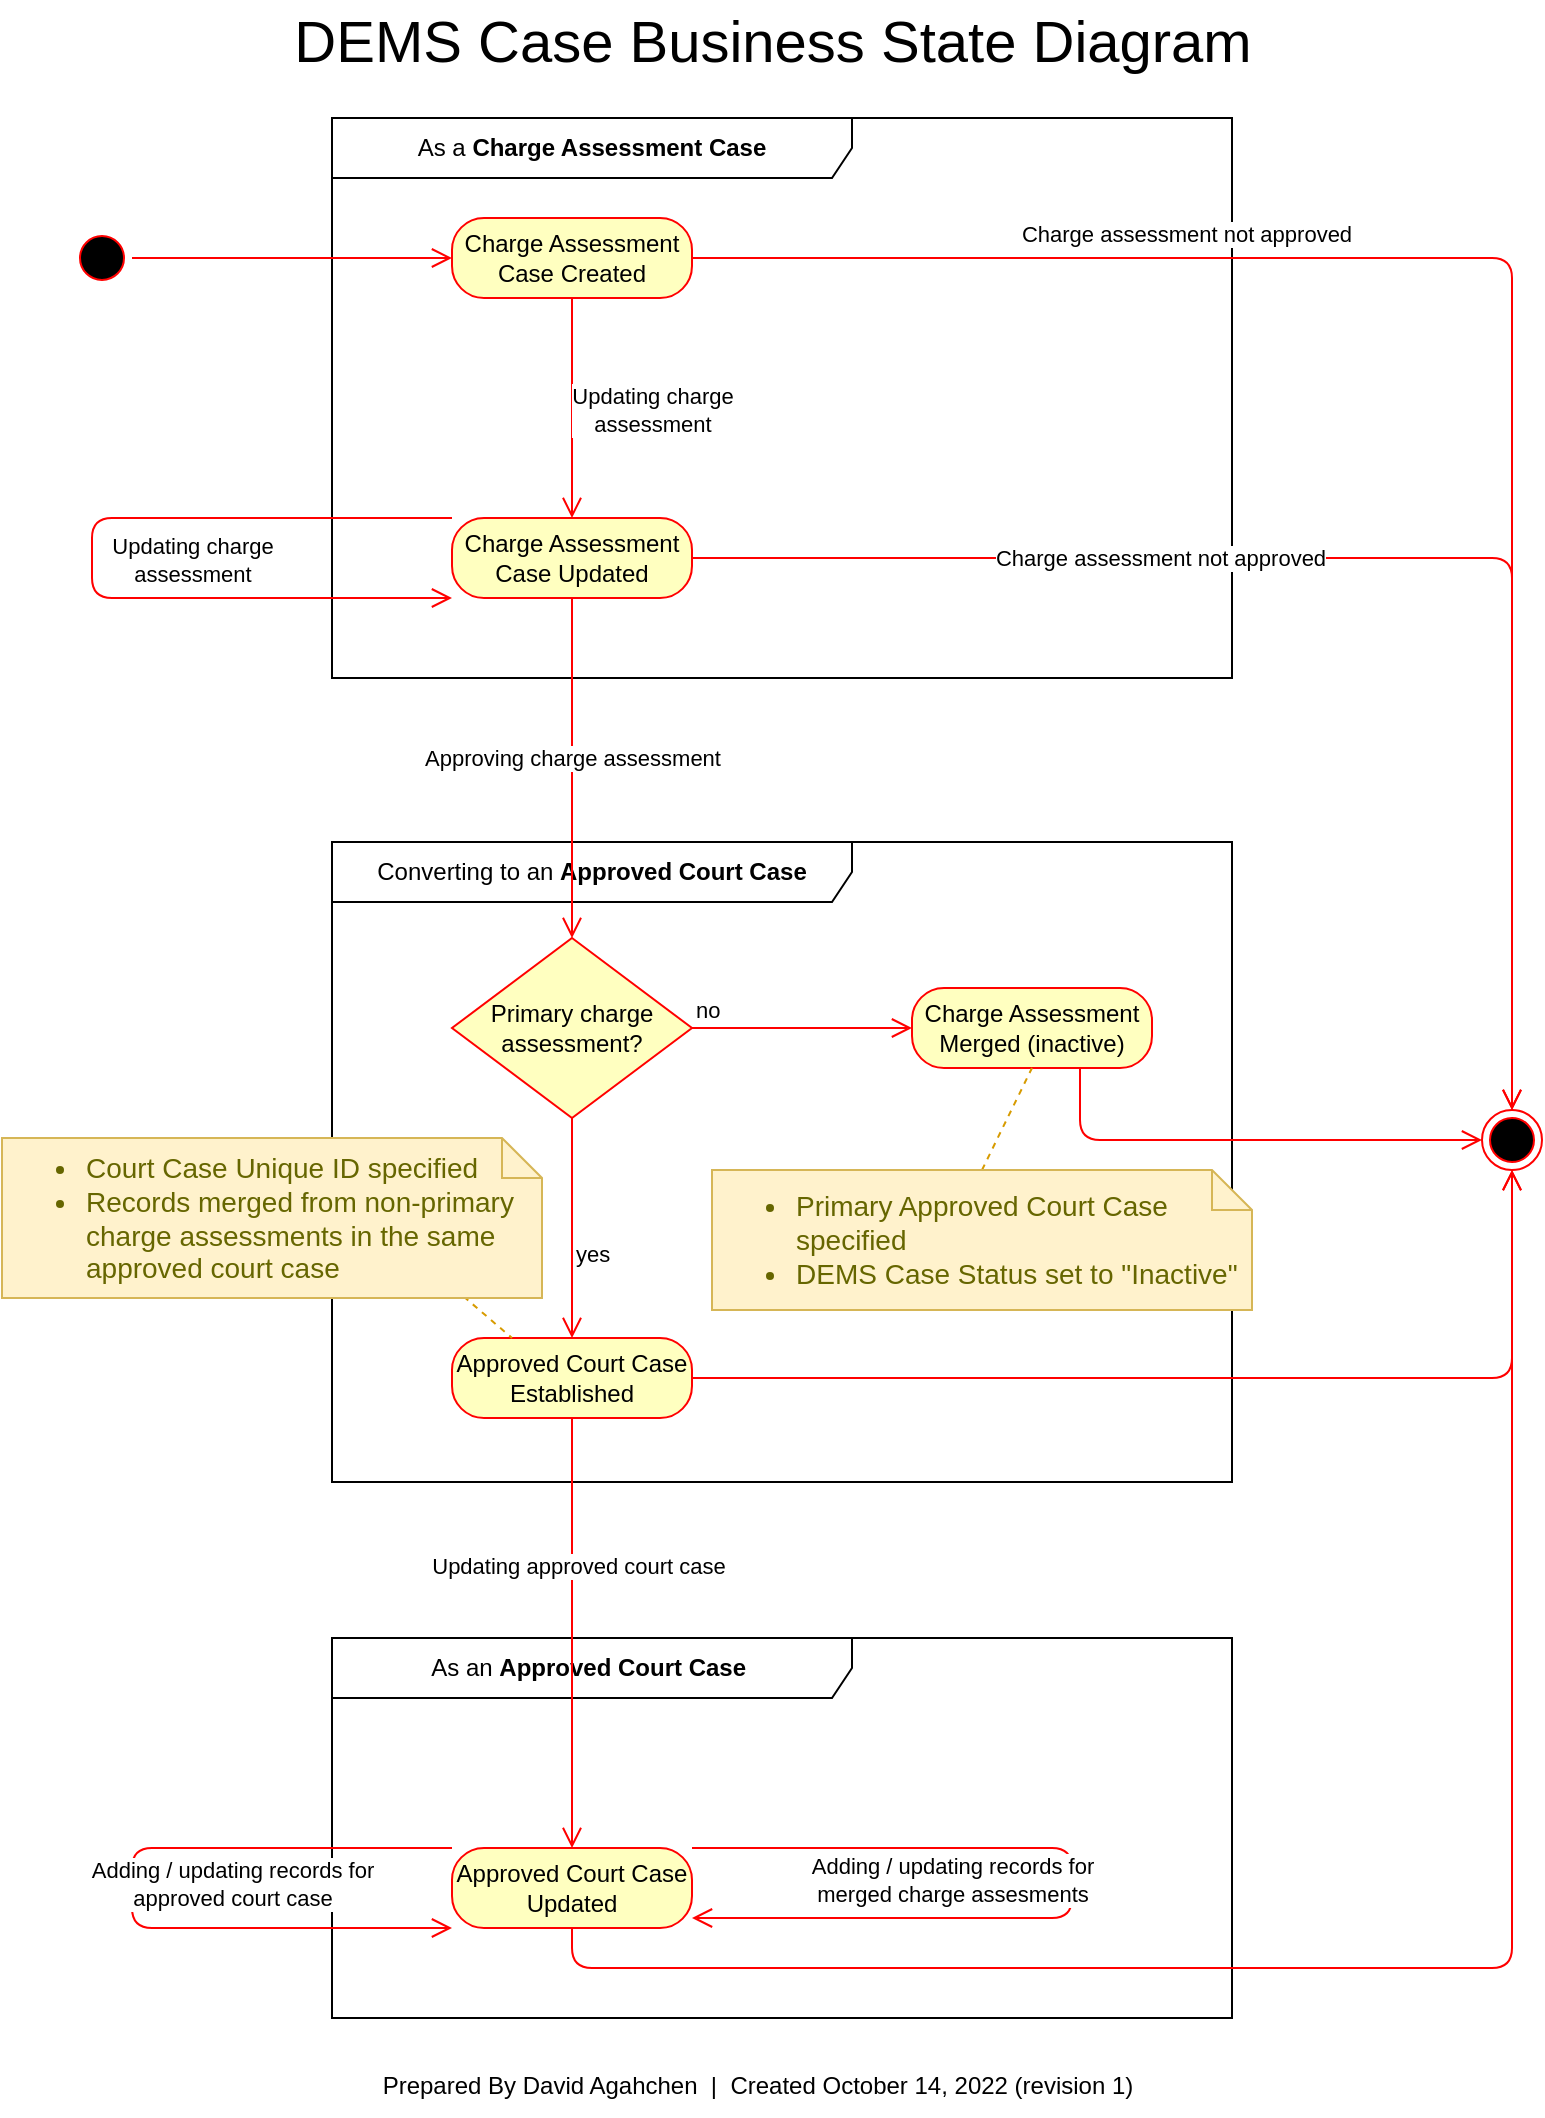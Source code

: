 <mxfile scale="1" border="10">
    <diagram id="wtpW2Wg1tJhml4J0sdit" name="Page-1">
        <mxGraphModel dx="1221" dy="967" grid="1" gridSize="10" guides="1" tooltips="1" connect="1" arrows="1" fold="1" page="1" pageScale="1" pageWidth="850" pageHeight="1100" math="0" shadow="0">
            <root>
                <mxCell id="0"/>
                <mxCell id="1" parent="0"/>
                <mxCell id="48" value="As a &lt;b&gt;Charge Assessment Case&lt;/b&gt;" style="shape=umlFrame;whiteSpace=wrap;html=1;width=260;height=30;" parent="1" vertex="1">
                    <mxGeometry x="205" y="75" width="450" height="280" as="geometry"/>
                </mxCell>
                <mxCell id="43" value="" style="ellipse;html=1;shape=startState;fillColor=#000000;strokeColor=#ff0000;" parent="1" vertex="1">
                    <mxGeometry x="75" y="130" width="30" height="30" as="geometry"/>
                </mxCell>
                <mxCell id="45" value="Charge Assessment Case Created" style="rounded=1;whiteSpace=wrap;html=1;arcSize=40;fontColor=#000000;fillColor=#ffffc0;strokeColor=#ff0000;" parent="1" vertex="1">
                    <mxGeometry x="265" y="125" width="120" height="40" as="geometry"/>
                </mxCell>
                <mxCell id="46" value="" style="edgeStyle=orthogonalEdgeStyle;html=1;verticalAlign=bottom;endArrow=open;endSize=8;strokeColor=#ff0000;entryX=0.5;entryY=0;entryDx=0;entryDy=0;" parent="1" source="45" target="52" edge="1">
                    <mxGeometry relative="1" as="geometry">
                        <mxPoint x="310" y="325" as="targetPoint"/>
                    </mxGeometry>
                </mxCell>
                <mxCell id="54" value="Updating charge &lt;br&gt;assessment" style="edgeLabel;html=1;align=center;verticalAlign=middle;resizable=0;points=[];" parent="46" vertex="1" connectable="0">
                    <mxGeometry x="0.009" y="3" relative="1" as="geometry">
                        <mxPoint x="37" as="offset"/>
                    </mxGeometry>
                </mxCell>
                <mxCell id="49" value="As an &lt;b&gt;Approved Court Case&amp;nbsp;&lt;/b&gt;" style="shape=umlFrame;whiteSpace=wrap;html=1;width=260;height=30;" parent="1" vertex="1">
                    <mxGeometry x="205" y="835" width="450" height="190" as="geometry"/>
                </mxCell>
                <mxCell id="50" value="Converting to an &lt;b&gt;Approved Court Case&lt;/b&gt;" style="shape=umlFrame;whiteSpace=wrap;html=1;width=260;height=30;" parent="1" vertex="1">
                    <mxGeometry x="205" y="437" width="450" height="320" as="geometry"/>
                </mxCell>
                <mxCell id="52" value="Charge Assessment&lt;br&gt;Case Updated" style="rounded=1;whiteSpace=wrap;html=1;arcSize=40;fontColor=#000000;fillColor=#ffffc0;strokeColor=#ff0000;" parent="1" vertex="1">
                    <mxGeometry x="265" y="275" width="120" height="40" as="geometry"/>
                </mxCell>
                <mxCell id="53" value="" style="edgeStyle=orthogonalEdgeStyle;html=1;verticalAlign=bottom;endArrow=open;endSize=8;strokeColor=#ff0000;entryX=0.5;entryY=0;entryDx=0;entryDy=0;exitX=0.5;exitY=1;exitDx=0;exitDy=0;" parent="1" source="52" target="68" edge="1">
                    <mxGeometry relative="1" as="geometry">
                        <mxPoint x="95" y="475" as="targetPoint"/>
                        <mxPoint x="665" y="805" as="sourcePoint"/>
                    </mxGeometry>
                </mxCell>
                <mxCell id="55" value="Approving charge assessment" style="edgeLabel;html=1;align=center;verticalAlign=middle;resizable=0;points=[];" parent="53" vertex="1" connectable="0">
                    <mxGeometry x="-0.549" y="-2" relative="1" as="geometry">
                        <mxPoint x="2" y="41" as="offset"/>
                    </mxGeometry>
                </mxCell>
                <mxCell id="56" value="Approved Court Case Updated" style="rounded=1;whiteSpace=wrap;html=1;arcSize=40;fontColor=#000000;fillColor=#ffffc0;strokeColor=#ff0000;" parent="1" vertex="1">
                    <mxGeometry x="265" y="940" width="120" height="40" as="geometry"/>
                </mxCell>
                <mxCell id="57" value="" style="edgeStyle=orthogonalEdgeStyle;html=1;verticalAlign=bottom;endArrow=open;endSize=8;strokeColor=#ff0000;exitX=1;exitY=0;exitDx=0;exitDy=0;" parent="1" source="56" edge="1">
                    <mxGeometry relative="1" as="geometry">
                        <mxPoint x="385" y="975" as="targetPoint"/>
                        <Array as="points">
                            <mxPoint x="575" y="940"/>
                            <mxPoint x="575" y="975"/>
                            <mxPoint x="385" y="975"/>
                        </Array>
                    </mxGeometry>
                </mxCell>
                <mxCell id="84" value="Adding / updating records for &lt;br&gt;merged charge assesments" style="edgeLabel;html=1;align=center;verticalAlign=middle;resizable=0;points=[];" parent="57" vertex="1" connectable="0">
                    <mxGeometry x="-0.073" y="-1" relative="1" as="geometry">
                        <mxPoint x="-59" y="13" as="offset"/>
                    </mxGeometry>
                </mxCell>
                <mxCell id="58" value="" style="ellipse;html=1;shape=endState;fillColor=#000000;strokeColor=#ff0000;" parent="1" vertex="1">
                    <mxGeometry x="780" y="571" width="30" height="30" as="geometry"/>
                </mxCell>
                <mxCell id="60" value="" style="edgeStyle=orthogonalEdgeStyle;html=1;verticalAlign=bottom;endArrow=open;endSize=8;strokeColor=#ff0000;exitX=1;exitY=0.5;exitDx=0;exitDy=0;entryX=0.5;entryY=0;entryDx=0;entryDy=0;" parent="1" source="52" target="58" edge="1">
                    <mxGeometry relative="1" as="geometry">
                        <mxPoint x="-35" y="505" as="targetPoint"/>
                        <mxPoint x="135" y="319" as="sourcePoint"/>
                    </mxGeometry>
                </mxCell>
                <mxCell id="63" value="Charge assessment not approved" style="edgeLabel;html=1;align=center;verticalAlign=middle;resizable=0;points=[];" parent="60" vertex="1" connectable="0">
                    <mxGeometry x="-0.063" relative="1" as="geometry">
                        <mxPoint x="-88" as="offset"/>
                    </mxGeometry>
                </mxCell>
                <mxCell id="61" value="" style="edgeStyle=orthogonalEdgeStyle;html=1;verticalAlign=bottom;endArrow=open;endSize=8;strokeColor=#ff0000;exitX=1;exitY=0.5;exitDx=0;exitDy=0;entryX=0;entryY=0.5;entryDx=0;entryDy=0;" parent="1" source="43" target="45" edge="1">
                    <mxGeometry relative="1" as="geometry">
                        <mxPoint x="35" y="315" as="targetPoint"/>
                        <mxPoint x="105" y="245" as="sourcePoint"/>
                    </mxGeometry>
                </mxCell>
                <mxCell id="64" value="" style="edgeStyle=orthogonalEdgeStyle;html=1;verticalAlign=bottom;endArrow=open;endSize=8;strokeColor=#ff0000;exitX=1;exitY=0.5;exitDx=0;exitDy=0;entryX=0.5;entryY=0;entryDx=0;entryDy=0;" parent="1" source="45" target="58" edge="1">
                    <mxGeometry relative="1" as="geometry">
                        <mxPoint x="35" y="650" as="targetPoint"/>
                        <mxPoint x="275" y="305" as="sourcePoint"/>
                    </mxGeometry>
                </mxCell>
                <mxCell id="65" value="Charge assessment not approved" style="edgeLabel;html=1;align=center;verticalAlign=middle;resizable=0;points=[];" parent="64" vertex="1" connectable="0">
                    <mxGeometry x="-0.063" relative="1" as="geometry">
                        <mxPoint x="-145" y="-12" as="offset"/>
                    </mxGeometry>
                </mxCell>
                <mxCell id="66" value="" style="edgeStyle=orthogonalEdgeStyle;html=1;verticalAlign=bottom;endArrow=open;endSize=8;strokeColor=#ff0000;" parent="1" source="52" edge="1">
                    <mxGeometry relative="1" as="geometry">
                        <mxPoint x="265" y="315" as="targetPoint"/>
                        <mxPoint x="275" y="275" as="sourcePoint"/>
                        <Array as="points">
                            <mxPoint x="85" y="275"/>
                            <mxPoint x="85" y="315"/>
                            <mxPoint x="265" y="315"/>
                        </Array>
                    </mxGeometry>
                </mxCell>
                <mxCell id="67" value="Updating charge&lt;br&gt;assessment" style="edgeLabel;html=1;align=center;verticalAlign=middle;resizable=0;points=[];" parent="66" vertex="1" connectable="0">
                    <mxGeometry x="-0.063" relative="1" as="geometry">
                        <mxPoint x="50" y="13" as="offset"/>
                    </mxGeometry>
                </mxCell>
                <mxCell id="68" value="Primary charge assessment?" style="rhombus;whiteSpace=wrap;html=1;fillColor=#ffffc0;strokeColor=#ff0000;" parent="1" vertex="1">
                    <mxGeometry x="265" y="485" width="120" height="90" as="geometry"/>
                </mxCell>
                <mxCell id="69" value="no" style="edgeStyle=orthogonalEdgeStyle;html=1;align=left;verticalAlign=bottom;endArrow=open;endSize=8;strokeColor=#ff0000;entryX=0;entryY=0.5;entryDx=0;entryDy=0;" parent="1" source="68" target="71" edge="1">
                    <mxGeometry x="-1" relative="1" as="geometry">
                        <mxPoint x="465" y="795" as="targetPoint"/>
                    </mxGeometry>
                </mxCell>
                <mxCell id="70" value="yes" style="edgeStyle=orthogonalEdgeStyle;html=1;align=left;verticalAlign=top;endArrow=open;endSize=8;strokeColor=#ff0000;exitX=0.5;exitY=1;exitDx=0;exitDy=0;entryX=0.5;entryY=0;entryDx=0;entryDy=0;" parent="1" source="68" target="73" edge="1">
                    <mxGeometry relative="1" as="geometry">
                        <mxPoint x="405" y="695" as="targetPoint"/>
                        <mxPoint x="325" y="585" as="sourcePoint"/>
                    </mxGeometry>
                </mxCell>
                <mxCell id="71" value="Charge Assessment Merged (inactive)" style="rounded=1;whiteSpace=wrap;html=1;arcSize=40;fontColor=#000000;fillColor=#ffffc0;strokeColor=#ff0000;" parent="1" vertex="1">
                    <mxGeometry x="495" y="510" width="120" height="40" as="geometry"/>
                </mxCell>
                <mxCell id="73" value="Approved Court Case&lt;br&gt;Established" style="rounded=1;whiteSpace=wrap;html=1;arcSize=40;fontColor=#000000;fillColor=#ffffc0;strokeColor=#ff0000;" parent="1" vertex="1">
                    <mxGeometry x="265" y="685" width="120" height="40" as="geometry"/>
                </mxCell>
                <mxCell id="74" value="" style="edgeStyle=orthogonalEdgeStyle;html=1;verticalAlign=bottom;endArrow=open;endSize=8;strokeColor=#ff0000;entryX=0.5;entryY=0;entryDx=0;entryDy=0;" parent="1" source="73" target="56" edge="1">
                    <mxGeometry relative="1" as="geometry">
                        <mxPoint x="345" y="730" as="targetPoint"/>
                    </mxGeometry>
                </mxCell>
                <mxCell id="83" value="Updating approved court case" style="edgeLabel;html=1;align=center;verticalAlign=middle;resizable=0;points=[];" parent="74" vertex="1" connectable="0">
                    <mxGeometry x="-0.2" y="3" relative="1" as="geometry">
                        <mxPoint y="-12" as="offset"/>
                    </mxGeometry>
                </mxCell>
                <mxCell id="80" style="html=1;entryX=0.5;entryY=1;entryDx=0;entryDy=0;endArrow=none;endFill=0;dashed=1;exitX=0.5;exitY=0;exitDx=0;exitDy=0;exitPerimeter=0;fillColor=#ffe6cc;strokeColor=#d79b00;" parent="1" source="77" target="71" edge="1">
                    <mxGeometry relative="1" as="geometry"/>
                </mxCell>
                <mxCell id="77" value="&lt;ul&gt;&lt;li&gt;Primary Approved Court Case specified&lt;/li&gt;&lt;li&gt;DEMS Case Status set to &quot;Inactive&quot;&amp;nbsp;&lt;/li&gt;&lt;/ul&gt;" style="shape=note;strokeWidth=1;fontSize=14;size=20;whiteSpace=wrap;html=1;fillColor=#fff2cc;strokeColor=#d6b656;fontColor=#666600;align=left;" parent="1" vertex="1">
                    <mxGeometry x="395" y="601" width="270" height="70" as="geometry"/>
                </mxCell>
                <mxCell id="81" style="html=1;entryX=0.25;entryY=0;entryDx=0;entryDy=0;endArrow=none;endFill=0;dashed=1;exitX=0.855;exitY=0.991;exitDx=0;exitDy=0;exitPerimeter=0;fillColor=#ffe6cc;strokeColor=#d79b00;" parent="1" source="82" target="73" edge="1">
                    <mxGeometry relative="1" as="geometry">
                        <mxPoint x="315" y="605" as="targetPoint"/>
                    </mxGeometry>
                </mxCell>
                <mxCell id="82" value="&lt;ul&gt;&lt;li&gt;Court Case Unique ID specified&lt;/li&gt;&lt;li&gt;Records merged from non-primary charge assessments in the same approved court case&lt;/li&gt;&lt;/ul&gt;" style="shape=note;strokeWidth=1;fontSize=14;size=20;whiteSpace=wrap;html=1;fillColor=#fff2cc;strokeColor=#d6b656;fontColor=#666600;align=left;" parent="1" vertex="1">
                    <mxGeometry x="40" y="585" width="270" height="80" as="geometry"/>
                </mxCell>
                <mxCell id="85" value="" style="edgeStyle=orthogonalEdgeStyle;html=1;verticalAlign=bottom;endArrow=open;endSize=8;strokeColor=#ff0000;exitX=0;exitY=0;exitDx=0;exitDy=0;entryX=0;entryY=1;entryDx=0;entryDy=0;" parent="1" source="56" target="56" edge="1">
                    <mxGeometry relative="1" as="geometry">
                        <mxPoint x="275" y="980" as="targetPoint"/>
                        <mxPoint x="275" y="940" as="sourcePoint"/>
                        <Array as="points">
                            <mxPoint x="105" y="940"/>
                            <mxPoint x="105" y="980"/>
                        </Array>
                    </mxGeometry>
                </mxCell>
                <mxCell id="86" value="Adding / updating records for &lt;br&gt;approved court case" style="edgeLabel;html=1;align=center;verticalAlign=middle;resizable=0;points=[];" parent="85" vertex="1" connectable="0">
                    <mxGeometry x="-0.063" relative="1" as="geometry">
                        <mxPoint x="50" y="9" as="offset"/>
                    </mxGeometry>
                </mxCell>
                <mxCell id="89" value="" style="edgeStyle=orthogonalEdgeStyle;html=1;align=left;verticalAlign=bottom;endArrow=open;endSize=8;strokeColor=#ff0000;entryX=0;entryY=0.5;entryDx=0;entryDy=0;exitX=0.7;exitY=1;exitDx=0;exitDy=0;exitPerimeter=0;" parent="1" source="71" target="58" edge="1">
                    <mxGeometry x="-0.929" y="6" relative="1" as="geometry">
                        <mxPoint x="505" y="540" as="targetPoint"/>
                        <mxPoint x="395" y="540" as="sourcePoint"/>
                        <mxPoint as="offset"/>
                    </mxGeometry>
                </mxCell>
                <mxCell id="90" value="" style="edgeStyle=orthogonalEdgeStyle;html=1;align=left;verticalAlign=bottom;endArrow=open;endSize=8;strokeColor=#ff0000;entryX=0.5;entryY=1;entryDx=0;entryDy=0;exitX=1;exitY=0.5;exitDx=0;exitDy=0;" parent="1" source="73" target="58" edge="1">
                    <mxGeometry x="-0.929" y="6" relative="1" as="geometry">
                        <mxPoint x="695" y="595" as="targetPoint"/>
                        <mxPoint x="589" y="560" as="sourcePoint"/>
                        <mxPoint as="offset"/>
                    </mxGeometry>
                </mxCell>
                <mxCell id="91" value="" style="edgeStyle=orthogonalEdgeStyle;html=1;align=left;verticalAlign=bottom;endArrow=open;endSize=8;strokeColor=#ff0000;exitX=0.5;exitY=1;exitDx=0;exitDy=0;entryX=0.5;entryY=1;entryDx=0;entryDy=0;" parent="1" source="56" target="58" edge="1">
                    <mxGeometry relative="1" as="geometry">
                        <mxPoint x="745" y="645" as="targetPoint"/>
                        <mxPoint x="395" y="650" as="sourcePoint"/>
                        <Array as="points">
                            <mxPoint x="325" y="1000"/>
                            <mxPoint x="795" y="1000"/>
                        </Array>
                    </mxGeometry>
                </mxCell>
                <mxCell id="92" value="&lt;span style=&quot;font-weight: 400 ; font-size: 29px&quot;&gt;DEMS Case Business State Diagram&lt;/span&gt;" style="text;strokeColor=none;fillColor=none;html=1;fontSize=29;fontStyle=1;verticalAlign=middle;align=center;rounded=1;labelBackgroundColor=none;fontColor=#000000;" parent="1" vertex="1">
                    <mxGeometry x="160" y="16" width="530" height="42" as="geometry"/>
                </mxCell>
                <mxCell id="93" value="Prepared By David Agahchen&amp;nbsp; |&amp;nbsp; Created October 14, 2022 (revision 1)" style="text;html=1;strokeColor=none;fillColor=none;align=center;verticalAlign=middle;whiteSpace=wrap;rounded=0;" parent="1" vertex="1">
                    <mxGeometry x="123" y="1044" width="590" height="30" as="geometry"/>
                </mxCell>
            </root>
        </mxGraphModel>
    </diagram>
</mxfile>
